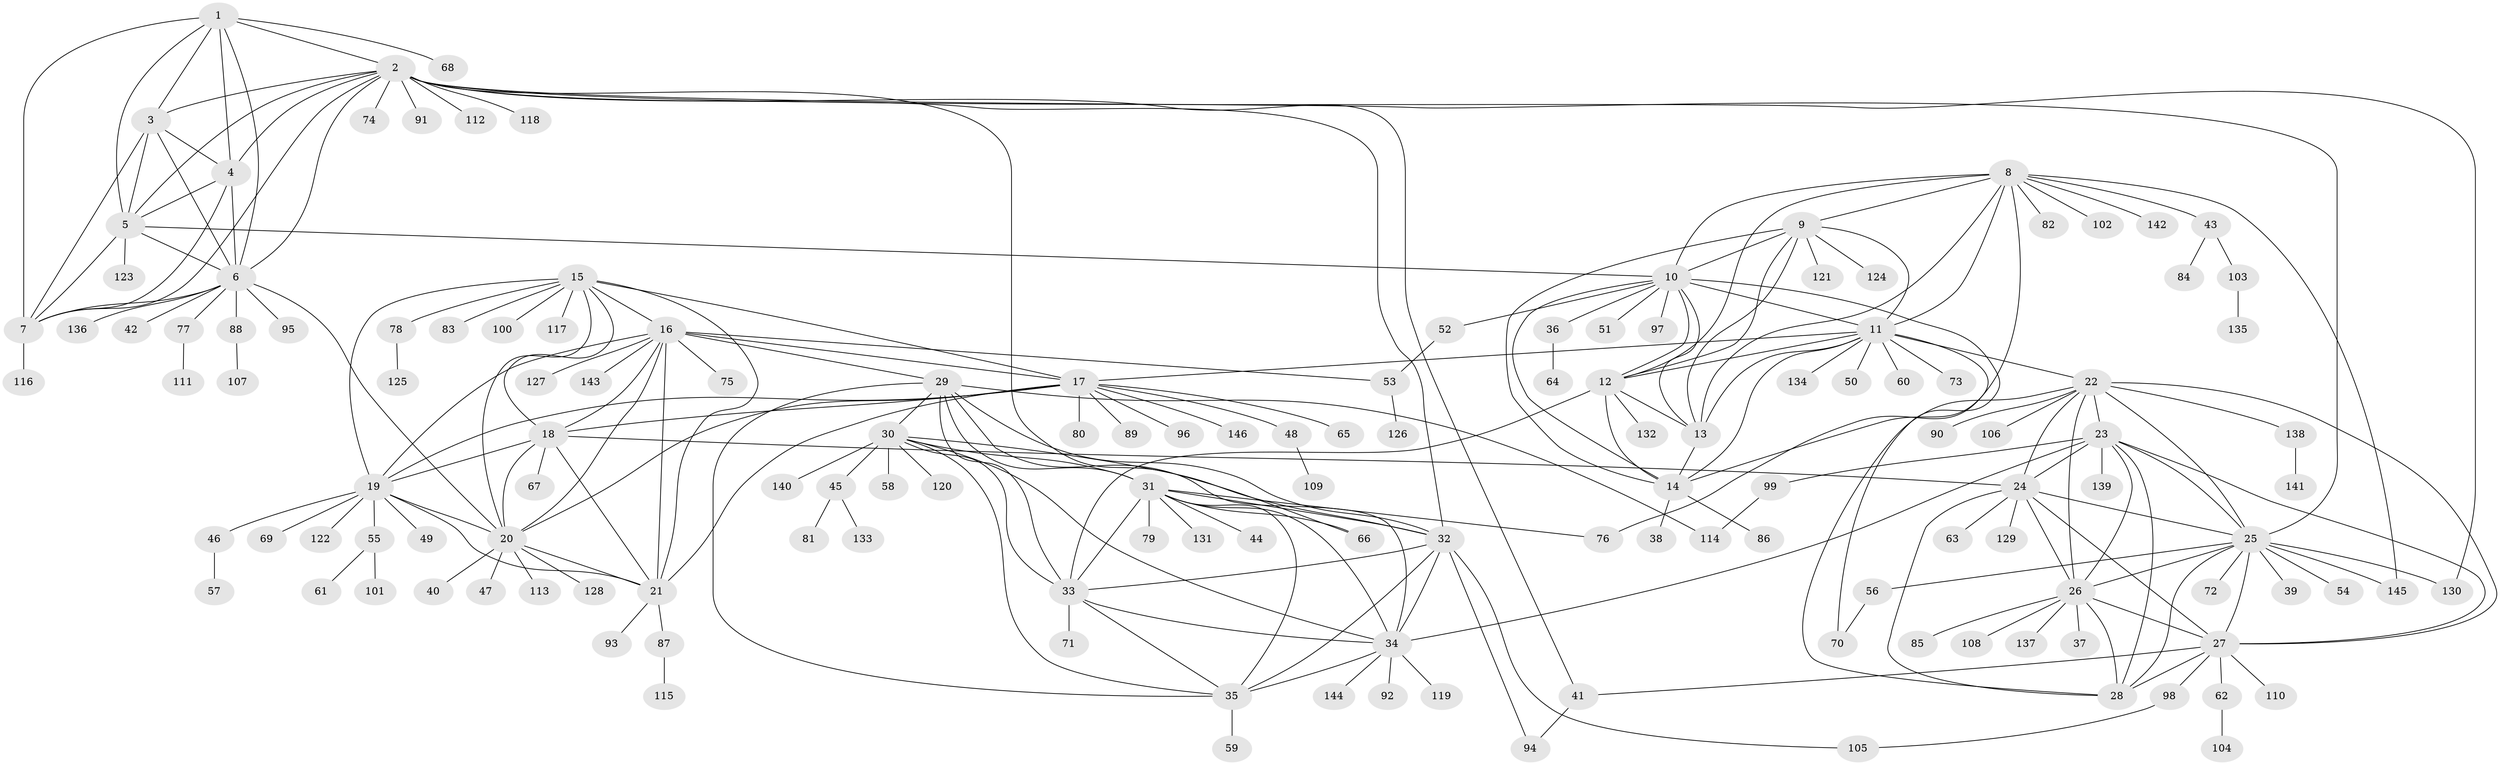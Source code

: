 // coarse degree distribution, {2: 0.04597701149425287, 4: 0.022988505747126436, 6: 0.022988505747126436, 5: 0.022988505747126436, 16: 0.011494252873563218, 7: 0.011494252873563218, 1: 0.8160919540229885, 14: 0.011494252873563218, 20: 0.011494252873563218, 17: 0.011494252873563218, 15: 0.011494252873563218}
// Generated by graph-tools (version 1.1) at 2025/58/03/04/25 21:58:10]
// undirected, 146 vertices, 236 edges
graph export_dot {
graph [start="1"]
  node [color=gray90,style=filled];
  1;
  2;
  3;
  4;
  5;
  6;
  7;
  8;
  9;
  10;
  11;
  12;
  13;
  14;
  15;
  16;
  17;
  18;
  19;
  20;
  21;
  22;
  23;
  24;
  25;
  26;
  27;
  28;
  29;
  30;
  31;
  32;
  33;
  34;
  35;
  36;
  37;
  38;
  39;
  40;
  41;
  42;
  43;
  44;
  45;
  46;
  47;
  48;
  49;
  50;
  51;
  52;
  53;
  54;
  55;
  56;
  57;
  58;
  59;
  60;
  61;
  62;
  63;
  64;
  65;
  66;
  67;
  68;
  69;
  70;
  71;
  72;
  73;
  74;
  75;
  76;
  77;
  78;
  79;
  80;
  81;
  82;
  83;
  84;
  85;
  86;
  87;
  88;
  89;
  90;
  91;
  92;
  93;
  94;
  95;
  96;
  97;
  98;
  99;
  100;
  101;
  102;
  103;
  104;
  105;
  106;
  107;
  108;
  109;
  110;
  111;
  112;
  113;
  114;
  115;
  116;
  117;
  118;
  119;
  120;
  121;
  122;
  123;
  124;
  125;
  126;
  127;
  128;
  129;
  130;
  131;
  132;
  133;
  134;
  135;
  136;
  137;
  138;
  139;
  140;
  141;
  142;
  143;
  144;
  145;
  146;
  1 -- 2;
  1 -- 3;
  1 -- 4;
  1 -- 5;
  1 -- 6;
  1 -- 7;
  1 -- 68;
  2 -- 3;
  2 -- 4;
  2 -- 5;
  2 -- 6;
  2 -- 7;
  2 -- 25;
  2 -- 32;
  2 -- 41;
  2 -- 66;
  2 -- 74;
  2 -- 91;
  2 -- 112;
  2 -- 118;
  2 -- 130;
  3 -- 4;
  3 -- 5;
  3 -- 6;
  3 -- 7;
  4 -- 5;
  4 -- 6;
  4 -- 7;
  5 -- 6;
  5 -- 7;
  5 -- 10;
  5 -- 123;
  6 -- 7;
  6 -- 20;
  6 -- 42;
  6 -- 77;
  6 -- 88;
  6 -- 95;
  6 -- 136;
  7 -- 116;
  8 -- 9;
  8 -- 10;
  8 -- 11;
  8 -- 12;
  8 -- 13;
  8 -- 14;
  8 -- 43;
  8 -- 82;
  8 -- 102;
  8 -- 142;
  8 -- 145;
  9 -- 10;
  9 -- 11;
  9 -- 12;
  9 -- 13;
  9 -- 14;
  9 -- 121;
  9 -- 124;
  10 -- 11;
  10 -- 12;
  10 -- 13;
  10 -- 14;
  10 -- 36;
  10 -- 51;
  10 -- 52;
  10 -- 70;
  10 -- 97;
  11 -- 12;
  11 -- 13;
  11 -- 14;
  11 -- 17;
  11 -- 22;
  11 -- 50;
  11 -- 60;
  11 -- 73;
  11 -- 76;
  11 -- 134;
  12 -- 13;
  12 -- 14;
  12 -- 33;
  12 -- 132;
  13 -- 14;
  14 -- 38;
  14 -- 86;
  15 -- 16;
  15 -- 17;
  15 -- 18;
  15 -- 19;
  15 -- 20;
  15 -- 21;
  15 -- 78;
  15 -- 83;
  15 -- 100;
  15 -- 117;
  16 -- 17;
  16 -- 18;
  16 -- 19;
  16 -- 20;
  16 -- 21;
  16 -- 29;
  16 -- 53;
  16 -- 75;
  16 -- 127;
  16 -- 143;
  17 -- 18;
  17 -- 19;
  17 -- 20;
  17 -- 21;
  17 -- 48;
  17 -- 65;
  17 -- 80;
  17 -- 89;
  17 -- 96;
  17 -- 146;
  18 -- 19;
  18 -- 20;
  18 -- 21;
  18 -- 24;
  18 -- 67;
  19 -- 20;
  19 -- 21;
  19 -- 46;
  19 -- 49;
  19 -- 55;
  19 -- 69;
  19 -- 122;
  20 -- 21;
  20 -- 40;
  20 -- 47;
  20 -- 113;
  20 -- 128;
  21 -- 87;
  21 -- 93;
  22 -- 23;
  22 -- 24;
  22 -- 25;
  22 -- 26;
  22 -- 27;
  22 -- 28;
  22 -- 90;
  22 -- 106;
  22 -- 138;
  23 -- 24;
  23 -- 25;
  23 -- 26;
  23 -- 27;
  23 -- 28;
  23 -- 34;
  23 -- 99;
  23 -- 139;
  24 -- 25;
  24 -- 26;
  24 -- 27;
  24 -- 28;
  24 -- 63;
  24 -- 129;
  25 -- 26;
  25 -- 27;
  25 -- 28;
  25 -- 39;
  25 -- 54;
  25 -- 56;
  25 -- 72;
  25 -- 130;
  25 -- 145;
  26 -- 27;
  26 -- 28;
  26 -- 37;
  26 -- 85;
  26 -- 108;
  26 -- 137;
  27 -- 28;
  27 -- 41;
  27 -- 62;
  27 -- 98;
  27 -- 110;
  29 -- 30;
  29 -- 31;
  29 -- 32;
  29 -- 33;
  29 -- 34;
  29 -- 35;
  29 -- 114;
  30 -- 31;
  30 -- 32;
  30 -- 33;
  30 -- 34;
  30 -- 35;
  30 -- 45;
  30 -- 58;
  30 -- 120;
  30 -- 140;
  31 -- 32;
  31 -- 33;
  31 -- 34;
  31 -- 35;
  31 -- 44;
  31 -- 66;
  31 -- 76;
  31 -- 79;
  31 -- 131;
  32 -- 33;
  32 -- 34;
  32 -- 35;
  32 -- 94;
  32 -- 105;
  33 -- 34;
  33 -- 35;
  33 -- 71;
  34 -- 35;
  34 -- 92;
  34 -- 119;
  34 -- 144;
  35 -- 59;
  36 -- 64;
  41 -- 94;
  43 -- 84;
  43 -- 103;
  45 -- 81;
  45 -- 133;
  46 -- 57;
  48 -- 109;
  52 -- 53;
  53 -- 126;
  55 -- 61;
  55 -- 101;
  56 -- 70;
  62 -- 104;
  77 -- 111;
  78 -- 125;
  87 -- 115;
  88 -- 107;
  98 -- 105;
  99 -- 114;
  103 -- 135;
  138 -- 141;
}
